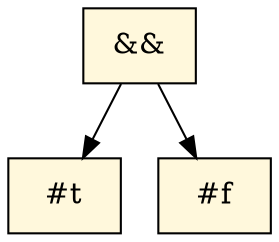 digraph AST {
node [shape="box",style="filled",fillcolor="cornsilk"]2 [label="&&"]
2 -> 0
2 -> 1
0 [label="#t"]
1 [label="#f"]
}
